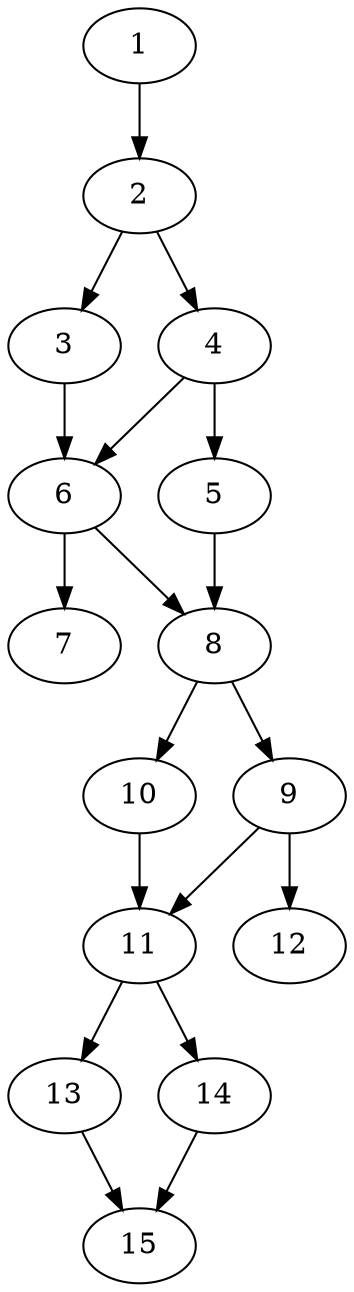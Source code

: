 // DAG automatically generated by daggen at Tue Aug  6 16:26:17 2019
// ./daggen --dot -n 15 --ccr 0.3 --fat 0.4 --regular 0.5 --density 0.7 --mindata 5242880 --maxdata 52428800 
digraph G {
  1 [size="133335040", alpha="0.01", expect_size="40000512"] 
  1 -> 2 [size ="40000512"]
  2 [size="59176960", alpha="0.11", expect_size="17753088"] 
  2 -> 3 [size ="17753088"]
  2 -> 4 [size ="17753088"]
  3 [size="60112213", alpha="0.13", expect_size="18033664"] 
  3 -> 6 [size ="18033664"]
  4 [size="68078933", alpha="0.01", expect_size="20423680"] 
  4 -> 5 [size ="20423680"]
  4 -> 6 [size ="20423680"]
  5 [size="163447467", alpha="0.07", expect_size="49034240"] 
  5 -> 8 [size ="49034240"]
  6 [size="18534400", alpha="0.06", expect_size="5560320"] 
  6 -> 7 [size ="5560320"]
  6 -> 8 [size ="5560320"]
  7 [size="24951467", alpha="0.15", expect_size="7485440"] 
  8 [size="88589653", alpha="0.04", expect_size="26576896"] 
  8 -> 9 [size ="26576896"]
  8 -> 10 [size ="26576896"]
  9 [size="48892587", alpha="0.01", expect_size="14667776"] 
  9 -> 11 [size ="14667776"]
  9 -> 12 [size ="14667776"]
  10 [size="144670720", alpha="0.15", expect_size="43401216"] 
  10 -> 11 [size ="43401216"]
  11 [size="125774507", alpha="0.03", expect_size="37732352"] 
  11 -> 13 [size ="37732352"]
  11 -> 14 [size ="37732352"]
  12 [size="134092800", alpha="0.08", expect_size="40227840"] 
  13 [size="66566827", alpha="0.18", expect_size="19970048"] 
  13 -> 15 [size ="19970048"]
  14 [size="170205867", alpha="0.16", expect_size="51061760"] 
  14 -> 15 [size ="51061760"]
  15 [size="22763520", alpha="0.12", expect_size="6829056"] 
}
